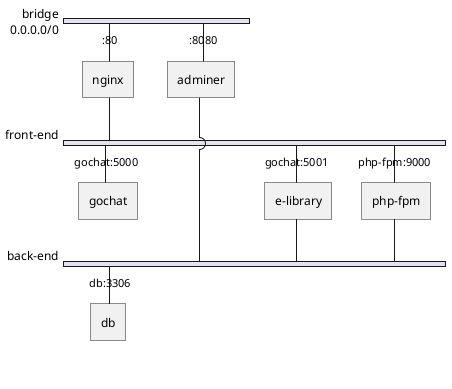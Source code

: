 @startuml network

nwdiag {
    network bridge {
        address = "0.0.0.0/0";
        nginx [address = ":80"];
        adminer [address = ":8080"];
    }
    network front-end {
        address = "";
        nginx [address = ""];
        gochat [address = "gochat:5000"];
        e-library [address = "gochat:5001"];
        php-fpm [address = "php-fpm:9000"];
    }
    network back-end {
        address = "";
        php-fpm [address = ""];
        adminer [address = ""];
        e-library [address = ""];
        db [address = "db:3306"];
    }
}

@enduml